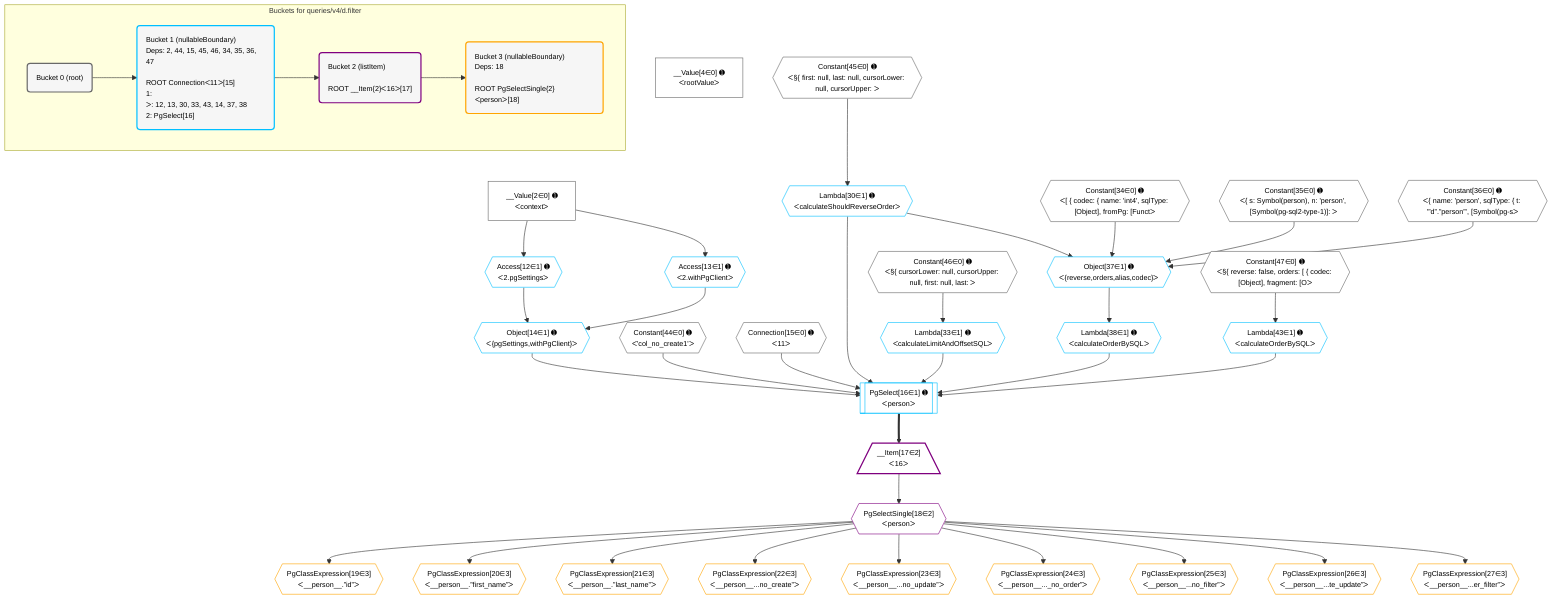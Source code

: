 %%{init: {'themeVariables': { 'fontSize': '12px'}}}%%
graph TD
    classDef path fill:#eee,stroke:#000,color:#000
    classDef plan fill:#fff,stroke-width:1px,color:#000
    classDef itemplan fill:#fff,stroke-width:2px,color:#000
    classDef unbatchedplan fill:#dff,stroke-width:1px,color:#000
    classDef sideeffectplan fill:#fcc,stroke-width:2px,color:#000
    classDef bucket fill:#f6f6f6,color:#000,stroke-width:2px,text-align:left


    %% plan dependencies
    __Value2["__Value[2∈0] ➊<br />ᐸcontextᐳ"]:::plan
    __Value4["__Value[4∈0] ➊<br />ᐸrootValueᐳ"]:::plan
    Connection15{{"Connection[15∈0] ➊<br />ᐸ11ᐳ"}}:::plan
    Constant34{{"Constant[34∈0] ➊<br />ᐸ[ { codec: { name: 'int4', sqlType: [Object], fromPg: [Functᐳ"}}:::plan
    Constant35{{"Constant[35∈0] ➊<br />ᐸ{ s: Symbol(person), n: 'person', [Symbol(pg-sql2-type-1)]: ᐳ"}}:::plan
    Constant36{{"Constant[36∈0] ➊<br />ᐸ{ name: 'person', sqlType: { t: '”d”.”person”', [Symbol(pg-sᐳ"}}:::plan
    Constant44{{"Constant[44∈0] ➊<br />ᐸ'col_no_create1'ᐳ"}}:::plan
    Constant45{{"Constant[45∈0] ➊<br />ᐸ§{ first: null, last: null, cursorLower: null, cursorUpper: ᐳ"}}:::plan
    Constant46{{"Constant[46∈0] ➊<br />ᐸ§{ cursorLower: null, cursorUpper: null, first: null, last: ᐳ"}}:::plan
    Constant47{{"Constant[47∈0] ➊<br />ᐸ§{ reverse: false, orders: [ { codec: [Object], fragment: [Oᐳ"}}:::plan
    PgSelect16[["PgSelect[16∈1] ➊<br />ᐸpersonᐳ"]]:::plan
    Object14{{"Object[14∈1] ➊<br />ᐸ{pgSettings,withPgClient}ᐳ"}}:::plan
    Lambda30{{"Lambda[30∈1] ➊<br />ᐸcalculateShouldReverseOrderᐳ"}}:::plan
    Lambda33{{"Lambda[33∈1] ➊<br />ᐸcalculateLimitAndOffsetSQLᐳ"}}:::plan
    Lambda38{{"Lambda[38∈1] ➊<br />ᐸcalculateOrderBySQLᐳ"}}:::plan
    Lambda43{{"Lambda[43∈1] ➊<br />ᐸcalculateOrderBySQLᐳ"}}:::plan
    Object14 & Constant44 & Connection15 & Lambda30 & Lambda33 & Lambda38 & Lambda43 --> PgSelect16
    Object37{{"Object[37∈1] ➊<br />ᐸ{reverse,orders,alias,codec}ᐳ"}}:::plan
    Lambda30 & Constant34 & Constant35 & Constant36 --> Object37
    Access12{{"Access[12∈1] ➊<br />ᐸ2.pgSettingsᐳ"}}:::plan
    Access13{{"Access[13∈1] ➊<br />ᐸ2.withPgClientᐳ"}}:::plan
    Access12 & Access13 --> Object14
    __Value2 --> Access12
    __Value2 --> Access13
    Constant45 --> Lambda30
    Constant46 --> Lambda33
    Object37 --> Lambda38
    Constant47 --> Lambda43
    __Item17[/"__Item[17∈2]<br />ᐸ16ᐳ"\]:::itemplan
    PgSelect16 ==> __Item17
    PgSelectSingle18{{"PgSelectSingle[18∈2]<br />ᐸpersonᐳ"}}:::plan
    __Item17 --> PgSelectSingle18
    PgClassExpression19{{"PgClassExpression[19∈3]<br />ᐸ__person__.”id”ᐳ"}}:::plan
    PgSelectSingle18 --> PgClassExpression19
    PgClassExpression20{{"PgClassExpression[20∈3]<br />ᐸ__person__.”first_name”ᐳ"}}:::plan
    PgSelectSingle18 --> PgClassExpression20
    PgClassExpression21{{"PgClassExpression[21∈3]<br />ᐸ__person__.”last_name”ᐳ"}}:::plan
    PgSelectSingle18 --> PgClassExpression21
    PgClassExpression22{{"PgClassExpression[22∈3]<br />ᐸ__person__...no_create”ᐳ"}}:::plan
    PgSelectSingle18 --> PgClassExpression22
    PgClassExpression23{{"PgClassExpression[23∈3]<br />ᐸ__person__...no_update”ᐳ"}}:::plan
    PgSelectSingle18 --> PgClassExpression23
    PgClassExpression24{{"PgClassExpression[24∈3]<br />ᐸ__person__..._no_order”ᐳ"}}:::plan
    PgSelectSingle18 --> PgClassExpression24
    PgClassExpression25{{"PgClassExpression[25∈3]<br />ᐸ__person__...no_filter”ᐳ"}}:::plan
    PgSelectSingle18 --> PgClassExpression25
    PgClassExpression26{{"PgClassExpression[26∈3]<br />ᐸ__person__...te_update”ᐳ"}}:::plan
    PgSelectSingle18 --> PgClassExpression26
    PgClassExpression27{{"PgClassExpression[27∈3]<br />ᐸ__person__...er_filter”ᐳ"}}:::plan
    PgSelectSingle18 --> PgClassExpression27

    %% define steps

    subgraph "Buckets for queries/v4/d.filter"
    Bucket0("Bucket 0 (root)"):::bucket
    classDef bucket0 stroke:#696969
    class Bucket0,__Value2,__Value4,Connection15,Constant34,Constant35,Constant36,Constant44,Constant45,Constant46,Constant47 bucket0
    Bucket1("Bucket 1 (nullableBoundary)<br />Deps: 2, 44, 15, 45, 46, 34, 35, 36, 47<br /><br />ROOT Connectionᐸ11ᐳ[15]<br />1: <br />ᐳ: 12, 13, 30, 33, 43, 14, 37, 38<br />2: PgSelect[16]"):::bucket
    classDef bucket1 stroke:#00bfff
    class Bucket1,Access12,Access13,Object14,PgSelect16,Lambda30,Lambda33,Object37,Lambda38,Lambda43 bucket1
    Bucket2("Bucket 2 (listItem)<br /><br />ROOT __Item{2}ᐸ16ᐳ[17]"):::bucket
    classDef bucket2 stroke:#7f007f
    class Bucket2,__Item17,PgSelectSingle18 bucket2
    Bucket3("Bucket 3 (nullableBoundary)<br />Deps: 18<br /><br />ROOT PgSelectSingle{2}ᐸpersonᐳ[18]"):::bucket
    classDef bucket3 stroke:#ffa500
    class Bucket3,PgClassExpression19,PgClassExpression20,PgClassExpression21,PgClassExpression22,PgClassExpression23,PgClassExpression24,PgClassExpression25,PgClassExpression26,PgClassExpression27 bucket3
    Bucket0 --> Bucket1
    Bucket1 --> Bucket2
    Bucket2 --> Bucket3
    end